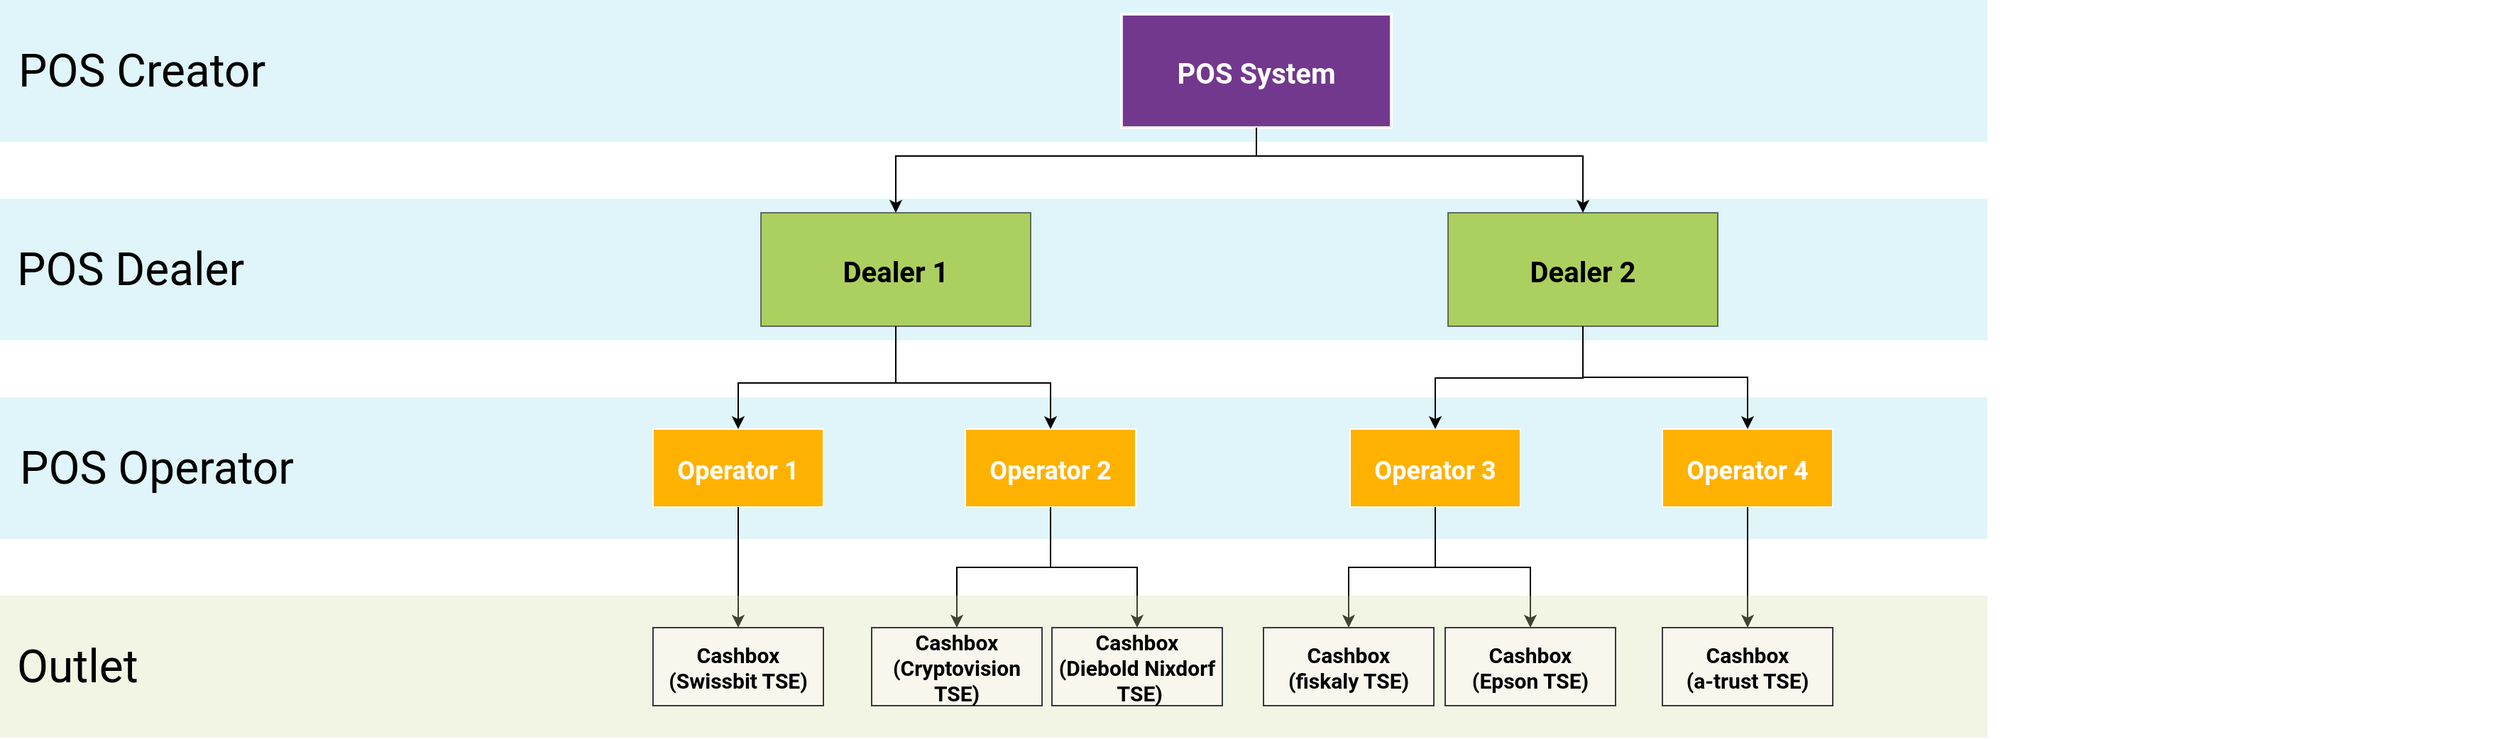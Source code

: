 <mxfile version="13.7.9" type="device"><diagram name="Page-1" id="2c0d36ab-eaac-3732-788b-9136903baeff"><mxGraphModel dx="1475" dy="1039" grid="1" gridSize="10" guides="1" tooltips="1" connect="1" arrows="1" fold="1" page="1" pageScale="1.5" pageWidth="1169" pageHeight="827" background="#ffffff" math="0" shadow="0"><root><mxCell id="0"/><mxCell id="1" parent="0"/><mxCell id="Hi-7WwNpGO78nrv4fQ3R-131" value="" style="group" parent="1" vertex="1" connectable="0"><mxGeometry x="160" y="40" width="1400" height="100" as="geometry"/></mxCell><mxCell id="xqAZLxv3Vc2gLsiTw-QS-123" value="" style="strokeColor=none;opacity=30;fillColor=#99dceb;" parent="Hi-7WwNpGO78nrv4fQ3R-131" vertex="1"><mxGeometry width="1400" height="100" as="geometry"/></mxCell><mxCell id="Hi-7WwNpGO78nrv4fQ3R-124" value="&lt;p&gt;&lt;font face=&quot;Roboto&quot; style=&quot;font-size: 32px&quot;&gt;POS Creator&lt;/font&gt;&lt;/p&gt;" style="text;html=1;strokeColor=none;fillColor=none;align=left;verticalAlign=middle;whiteSpace=wrap;rounded=0;" parent="Hi-7WwNpGO78nrv4fQ3R-131" vertex="1"><mxGeometry x="11" y="40" width="270" height="20" as="geometry"/></mxCell><mxCell id="Hi-7WwNpGO78nrv4fQ3R-125" value="POS System" style="rounded=0;gradientColor=none;fontColor=#FFFFFF;fontStyle=1;fontFamily=Roboto;fontSize=20;fillColor=#672483;opacity=90;strokeColor=#FFFFFF;strokeWidth=2;fontSource=https%3A%2F%2Ffonts.googleapis.com%2Fcss%3Ffamily%3DRoboto;" parent="Hi-7WwNpGO78nrv4fQ3R-131" vertex="1"><mxGeometry x="790" y="10" width="190" height="80" as="geometry"/></mxCell><mxCell id="Hi-7WwNpGO78nrv4fQ3R-130" value="" style="group;align=left;" parent="1" vertex="1" connectable="0"><mxGeometry x="160" y="180" width="1400" height="100" as="geometry"/></mxCell><mxCell id="Hi-7WwNpGO78nrv4fQ3R-126" value="" style="strokeColor=none;opacity=30;fillColor=#99dceb;" parent="Hi-7WwNpGO78nrv4fQ3R-130" vertex="1"><mxGeometry width="1400" height="100" as="geometry"/></mxCell><mxCell id="Hi-7WwNpGO78nrv4fQ3R-127" value="&lt;p&gt;&lt;font face=&quot;Roboto&quot; style=&quot;font-size: 32px&quot;&gt;POS Dealer&lt;/font&gt;&lt;/p&gt;" style="text;html=1;strokeColor=none;fillColor=none;align=left;verticalAlign=middle;whiteSpace=wrap;rounded=0;" parent="Hi-7WwNpGO78nrv4fQ3R-130" vertex="1"><mxGeometry x="10" y="40" width="270" height="20" as="geometry"/></mxCell><mxCell id="Hi-7WwNpGO78nrv4fQ3R-129" value="Dealer 2" style="rounded=0;strokeColor=#36393d;fontStyle=1;fontFamily=Roboto;fontSize=20;fillColor=#96c11f;opacity=70;fontSource=https%3A%2F%2Ffonts.googleapis.com%2Fcss%3Ffamily%3DRoboto;" parent="Hi-7WwNpGO78nrv4fQ3R-130" vertex="1"><mxGeometry x="1020" y="10" width="190" height="80" as="geometry"/></mxCell><mxCell id="Hi-7WwNpGO78nrv4fQ3R-134" value="" style="group;align=left;" parent="1" vertex="1" connectable="0"><mxGeometry x="160" y="320" width="1760" height="100" as="geometry"/></mxCell><mxCell id="Hi-7WwNpGO78nrv4fQ3R-135" value="" style="strokeColor=none;opacity=30;fillColor=#99dceb;" parent="Hi-7WwNpGO78nrv4fQ3R-134" vertex="1"><mxGeometry width="1400" height="100" as="geometry"/></mxCell><mxCell id="Hi-7WwNpGO78nrv4fQ3R-136" value="&lt;p&gt;&lt;font face=&quot;Roboto&quot; style=&quot;font-size: 32px&quot;&gt;POS Operator&lt;/font&gt;&lt;/p&gt;" style="text;html=1;strokeColor=none;fillColor=none;align=left;verticalAlign=middle;whiteSpace=wrap;rounded=0;" parent="Hi-7WwNpGO78nrv4fQ3R-134" vertex="1"><mxGeometry x="12" y="40" width="270" height="20" as="geometry"/></mxCell><mxCell id="Hi-7WwNpGO78nrv4fQ3R-137" value="Operator 1" style="rounded=0;fontStyle=1;fontFamily=Roboto;fontSize=18;fontColor=#ffffff;strokeColor=#FFFFFF;fillColor=#ffb100;fontSource=https%3A%2F%2Ffonts.googleapis.com%2Fcss%3Ffamily%3DRoboto;" parent="Hi-7WwNpGO78nrv4fQ3R-134" vertex="1"><mxGeometry x="460" y="22.5" width="120" height="55" as="geometry"/></mxCell><mxCell id="Hi-7WwNpGO78nrv4fQ3R-144" value="Operator 2" style="rounded=0;fontStyle=1;fontFamily=Roboto;fontSize=18;fontColor=#ffffff;strokeColor=#FFFFFF;fillColor=#ffb100;fontSource=https%3A%2F%2Ffonts.googleapis.com%2Fcss%3Ffamily%3DRoboto;" parent="Hi-7WwNpGO78nrv4fQ3R-134" vertex="1"><mxGeometry x="680" y="22.5" width="120" height="55" as="geometry"/></mxCell><mxCell id="Hi-7WwNpGO78nrv4fQ3R-150" value="Operator 3" style="rounded=0;fontStyle=1;fontFamily=Roboto;fontSize=18;fontColor=#ffffff;strokeColor=#FFFFFF;fillColor=#ffb100;fontSource=https%3A%2F%2Ffonts.googleapis.com%2Fcss%3Ffamily%3DRoboto;" parent="Hi-7WwNpGO78nrv4fQ3R-134" vertex="1"><mxGeometry x="951" y="22.5" width="120" height="55" as="geometry"/></mxCell><mxCell id="Hi-7WwNpGO78nrv4fQ3R-151" value="Operator 4" style="rounded=0;fontStyle=1;fontFamily=Roboto;fontSize=18;fontColor=#ffffff;strokeColor=#FFFFFF;fillColor=#ffb100;fontSource=https%3A%2F%2Ffonts.googleapis.com%2Fcss%3Ffamily%3DRoboto;" parent="Hi-7WwNpGO78nrv4fQ3R-134" vertex="1"><mxGeometry x="1171" y="22.5" width="120" height="55" as="geometry"/></mxCell><object label="" k1="hallo" id="xqAZLxv3Vc2gLsiTw-QS-185"><mxCell style="edgeStyle=elbowEdgeStyle;elbow=vertical;strokeWidth=1;rounded=0;fontColor=#3399FF;fillColor=#dae8fc;entryX=0.5;entryY=0;entryDx=0;entryDy=0;exitX=0.5;exitY=1;exitDx=0;exitDy=0;" parent="1" source="Hi-7WwNpGO78nrv4fQ3R-128" target="Hi-7WwNpGO78nrv4fQ3R-137" edge="1"><mxGeometry x="308" y="258" width="100" height="100" as="geometry"><mxPoint x="484" y="657.5" as="sourcePoint"/><mxPoint x="320" y="772.5" as="targetPoint"/><Array as="points"><mxPoint x="690" y="310"/></Array></mxGeometry></mxCell></object><mxCell id="Hi-7WwNpGO78nrv4fQ3R-128" value="Dealer 1" style="rounded=0;strokeColor=#36393d;fontStyle=1;fontFamily=Roboto;fontSize=20;fillColor=#96c11f;opacity=70;fontSource=https%3A%2F%2Ffonts.googleapis.com%2Fcss%3Ffamily%3DRoboto;" parent="1" vertex="1"><mxGeometry x="696" y="190" width="190" height="80" as="geometry"/></mxCell><object label="" k1="hallo" id="Hi-7WwNpGO78nrv4fQ3R-173"><mxCell style="edgeStyle=elbowEdgeStyle;elbow=vertical;strokeWidth=1;rounded=0;fontColor=#3399FF;fillColor=#dae8fc;entryX=0.5;entryY=0;entryDx=0;entryDy=0;" parent="1" source="Hi-7WwNpGO78nrv4fQ3R-125" target="Hi-7WwNpGO78nrv4fQ3R-128" edge="1"><mxGeometry x="318" y="268" width="100" height="100" as="geometry"><mxPoint x="494" y="667.5" as="sourcePoint"/><mxPoint x="535" y="765" as="targetPoint"/><Array as="points"><mxPoint x="890" y="150"/><mxPoint x="550" y="667.5"/></Array></mxGeometry></mxCell></object><object label="" k1="hallo" id="Hi-7WwNpGO78nrv4fQ3R-174"><mxCell style="edgeStyle=elbowEdgeStyle;elbow=vertical;strokeWidth=1;rounded=0;fontColor=#3399FF;fillColor=#dae8fc;entryX=0.5;entryY=0;entryDx=0;entryDy=0;exitX=0.5;exitY=1;exitDx=0;exitDy=0;" parent="1" source="Hi-7WwNpGO78nrv4fQ3R-125" target="Hi-7WwNpGO78nrv4fQ3R-129" edge="1"><mxGeometry x="334" y="278" width="100" height="100" as="geometry"><mxPoint x="1007" y="129" as="sourcePoint"/><mxPoint x="1260" y="190" as="targetPoint"/><Array as="points"><mxPoint x="1140" y="150"/><mxPoint x="566" y="677.5"/></Array></mxGeometry></mxCell></object><object label="" k1="hallo" id="Hi-7WwNpGO78nrv4fQ3R-175"><mxCell style="edgeStyle=elbowEdgeStyle;elbow=vertical;strokeWidth=1;rounded=0;fontColor=#3399FF;fillColor=#dae8fc;entryX=0.5;entryY=0;entryDx=0;entryDy=0;exitX=0.5;exitY=1;exitDx=0;exitDy=0;" parent="1" source="Hi-7WwNpGO78nrv4fQ3R-128" target="Hi-7WwNpGO78nrv4fQ3R-144" edge="1"><mxGeometry x="318" y="268" width="100" height="100" as="geometry"><mxPoint x="785" y="280" as="sourcePoint"/><mxPoint x="690" y="352.5" as="targetPoint"/><Array as="points"><mxPoint x="840" y="310"/></Array></mxGeometry></mxCell></object><object label="" k1="hallo" id="Hi-7WwNpGO78nrv4fQ3R-176"><mxCell style="edgeStyle=elbowEdgeStyle;elbow=vertical;strokeWidth=1;rounded=0;fontColor=#3399FF;fillColor=#dae8fc;" parent="1" source="Hi-7WwNpGO78nrv4fQ3R-137" target="Hi-7WwNpGO78nrv4fQ3R-167" edge="1"><mxGeometry x="318" y="268" width="100" height="100" as="geometry"><mxPoint x="801" y="280" as="sourcePoint"/><mxPoint x="690" y="352.5" as="targetPoint"/><Array as="points"/></mxGeometry></mxCell></object><object label="" k1="hallo" id="Hi-7WwNpGO78nrv4fQ3R-177"><mxCell style="edgeStyle=elbowEdgeStyle;elbow=vertical;strokeWidth=1;rounded=0;fontColor=#3399FF;fillColor=#dae8fc;exitX=0.5;exitY=1;exitDx=0;exitDy=0;" parent="1" source="Hi-7WwNpGO78nrv4fQ3R-144" target="Hi-7WwNpGO78nrv4fQ3R-168" edge="1"><mxGeometry x="328" y="278" width="100" height="100" as="geometry"><mxPoint x="690" y="407.5" as="sourcePoint"/><mxPoint x="690" y="492.5" as="targetPoint"/><Array as="points"/></mxGeometry></mxCell></object><object label="" k1="hallo" id="Hi-7WwNpGO78nrv4fQ3R-178"><mxCell style="edgeStyle=elbowEdgeStyle;elbow=vertical;strokeWidth=1;rounded=0;fontColor=#3399FF;fillColor=#dae8fc;entryX=0.5;entryY=0;entryDx=0;entryDy=0;exitX=0.5;exitY=1;exitDx=0;exitDy=0;" parent="1" source="Hi-7WwNpGO78nrv4fQ3R-144" target="Hi-7WwNpGO78nrv4fQ3R-169" edge="1"><mxGeometry x="328" y="278" width="100" height="100" as="geometry"><mxPoint x="801" y="280" as="sourcePoint"/><mxPoint x="910" y="352.5" as="targetPoint"/><Array as="points"><mxPoint x="930" y="440"/></Array></mxGeometry></mxCell></object><object label="" k1="hallo" id="Hi-7WwNpGO78nrv4fQ3R-179"><mxCell style="edgeStyle=elbowEdgeStyle;elbow=vertical;strokeWidth=1;rounded=0;fontColor=#3399FF;fillColor=#dae8fc;exitX=0.5;exitY=1;exitDx=0;exitDy=0;entryX=0.5;entryY=0;entryDx=0;entryDy=0;" parent="1" source="Hi-7WwNpGO78nrv4fQ3R-150" target="Hi-7WwNpGO78nrv4fQ3R-170" edge="1"><mxGeometry x="338" y="288" width="100" height="100" as="geometry"><mxPoint x="910" y="407.5" as="sourcePoint"/><mxPoint x="840" y="492.5" as="targetPoint"/><Array as="points"/></mxGeometry></mxCell></object><object label="" k1="hallo" id="Hi-7WwNpGO78nrv4fQ3R-180"><mxCell style="edgeStyle=elbowEdgeStyle;elbow=vertical;strokeWidth=1;rounded=0;fontColor=#3399FF;fillColor=#dae8fc;entryX=0.5;entryY=0;entryDx=0;entryDy=0;exitX=0.5;exitY=1;exitDx=0;exitDy=0;" parent="1" source="Hi-7WwNpGO78nrv4fQ3R-150" target="Hi-7WwNpGO78nrv4fQ3R-171" edge="1"><mxGeometry x="338" y="288" width="100" height="100" as="geometry"><mxPoint x="910" y="407.5" as="sourcePoint"/><mxPoint x="975" y="492.5" as="targetPoint"/><Array as="points"><mxPoint x="1190" y="440"/></Array></mxGeometry></mxCell></object><object label="" k1="hallo" id="Hi-7WwNpGO78nrv4fQ3R-181"><mxCell style="edgeStyle=elbowEdgeStyle;elbow=vertical;strokeWidth=1;rounded=0;fontColor=#3399FF;fillColor=#dae8fc;" parent="1" source="Hi-7WwNpGO78nrv4fQ3R-129" target="Hi-7WwNpGO78nrv4fQ3R-150" edge="1"><mxGeometry x="348" y="298" width="100" height="100" as="geometry"><mxPoint x="1181" y="407.5" as="sourcePoint"/><mxPoint x="1120" y="492.5" as="targetPoint"/><Array as="points"/></mxGeometry></mxCell></object><object label="" k1="hallo" id="Hi-7WwNpGO78nrv4fQ3R-182"><mxCell style="edgeStyle=elbowEdgeStyle;elbow=vertical;strokeWidth=1;rounded=0;fontColor=#3399FF;fillColor=#dae8fc;exitX=0.5;exitY=1;exitDx=0;exitDy=0;entryX=0.5;entryY=0;entryDx=0;entryDy=0;" parent="1" source="Hi-7WwNpGO78nrv4fQ3R-129" target="Hi-7WwNpGO78nrv4fQ3R-151" edge="1"><mxGeometry x="348" y="294" width="100" height="100" as="geometry"><mxPoint x="1275" y="266" as="sourcePoint"/><mxPoint x="1391" y="338.5" as="targetPoint"/><Array as="points"><mxPoint x="1340" y="306"/></Array></mxGeometry></mxCell></object><object label="" k1="hallo" id="Hi-7WwNpGO78nrv4fQ3R-183"><mxCell style="edgeStyle=elbowEdgeStyle;elbow=vertical;strokeWidth=1;rounded=0;fontColor=#3399FF;fillColor=#dae8fc;" parent="1" source="Hi-7WwNpGO78nrv4fQ3R-151" target="Hi-7WwNpGO78nrv4fQ3R-172" edge="1"><mxGeometry x="328" y="278" width="100" height="100" as="geometry"><mxPoint x="1330" y="440" as="sourcePoint"/><mxPoint x="1394" y="483" as="targetPoint"/><Array as="points"/></mxGeometry></mxCell></object><mxCell id="Hi-7WwNpGO78nrv4fQ3R-160" value="" style="group" parent="1" vertex="1" connectable="0"><mxGeometry x="160" y="460" width="1760" height="100" as="geometry"/></mxCell><mxCell id="Hi-7WwNpGO78nrv4fQ3R-161" value="" style="strokeColor=none;opacity=30;fillColor=#d5dfa5;" parent="Hi-7WwNpGO78nrv4fQ3R-160" vertex="1"><mxGeometry width="1400" height="100" as="geometry"/></mxCell><mxCell id="Hi-7WwNpGO78nrv4fQ3R-162" value="&lt;p&gt;&lt;font face=&quot;Roboto&quot; style=&quot;font-size: 32px&quot;&gt;Outlet&lt;/font&gt;&lt;/p&gt;" style="text;html=1;strokeColor=none;fillColor=none;align=left;verticalAlign=middle;whiteSpace=wrap;rounded=0;" parent="Hi-7WwNpGO78nrv4fQ3R-160" vertex="1"><mxGeometry x="10" y="40" width="270" height="20" as="geometry"/></mxCell><mxCell id="Hi-7WwNpGO78nrv4fQ3R-167" value="Cashbox&#10;(Swissbit TSE)" style="rounded=0;fillColor=#f9f7ed;fontStyle=1;fontFamily=Roboto;fontSize=15;strokeColor=#36393d;fontSource=https%3A%2F%2Ffonts.googleapis.com%2Fcss%3Ffamily%3DRoboto;" parent="Hi-7WwNpGO78nrv4fQ3R-160" vertex="1"><mxGeometry x="460" y="22.5" width="120" height="55" as="geometry"/></mxCell><mxCell id="Hi-7WwNpGO78nrv4fQ3R-168" value="Cashbox&#10;(Cryptovision&#10;TSE)" style="rounded=0;fillColor=#f9f7ed;fontStyle=1;fontFamily=Roboto;fontSize=15;strokeColor=#36393d;fontSource=https%3A%2F%2Ffonts.googleapis.com%2Fcss%3Ffamily%3DRoboto;" parent="Hi-7WwNpGO78nrv4fQ3R-160" vertex="1"><mxGeometry x="614" y="22.5" width="120" height="55" as="geometry"/></mxCell><mxCell id="Hi-7WwNpGO78nrv4fQ3R-169" value="Cashbox&#10;(Diebold Nixdorf&#10; TSE)" style="rounded=0;fillColor=#f9f7ed;fontStyle=1;fontFamily=Roboto;fontSize=15;strokeColor=#36393d;fontSource=https%3A%2F%2Ffonts.googleapis.com%2Fcss%3Ffamily%3DRoboto;" parent="Hi-7WwNpGO78nrv4fQ3R-160" vertex="1"><mxGeometry x="741" y="22.5" width="120" height="55" as="geometry"/></mxCell><mxCell id="Hi-7WwNpGO78nrv4fQ3R-170" value="Cashbox&#10;(fiskaly TSE)" style="rounded=0;fillColor=#f9f7ed;fontStyle=1;fontFamily=Roboto;fontSize=15;strokeColor=#36393d;fontSource=https%3A%2F%2Ffonts.googleapis.com%2Fcss%3Ffamily%3DRoboto;" parent="Hi-7WwNpGO78nrv4fQ3R-160" vertex="1"><mxGeometry x="890" y="22.5" width="120" height="55" as="geometry"/></mxCell><mxCell id="Hi-7WwNpGO78nrv4fQ3R-171" value="Cashbox&#10;(Epson TSE)" style="rounded=0;fillColor=#f9f7ed;fontStyle=1;fontFamily=Roboto;fontSize=15;strokeColor=#36393d;fontSource=https%3A%2F%2Ffonts.googleapis.com%2Fcss%3Ffamily%3DRoboto;" parent="Hi-7WwNpGO78nrv4fQ3R-160" vertex="1"><mxGeometry x="1018" y="22.5" width="120" height="55" as="geometry"/></mxCell><mxCell id="Hi-7WwNpGO78nrv4fQ3R-172" value="Cashbox&#10;(a-trust TSE)" style="rounded=0;fillColor=#f9f7ed;fontStyle=1;fontFamily=Roboto;fontSize=15;strokeColor=#36393d;fontSource=https%3A%2F%2Ffonts.googleapis.com%2Fcss%3Ffamily%3DRoboto;" parent="Hi-7WwNpGO78nrv4fQ3R-160" vertex="1"><mxGeometry x="1171" y="22.5" width="120" height="55" as="geometry"/></mxCell></root></mxGraphModel></diagram></mxfile>